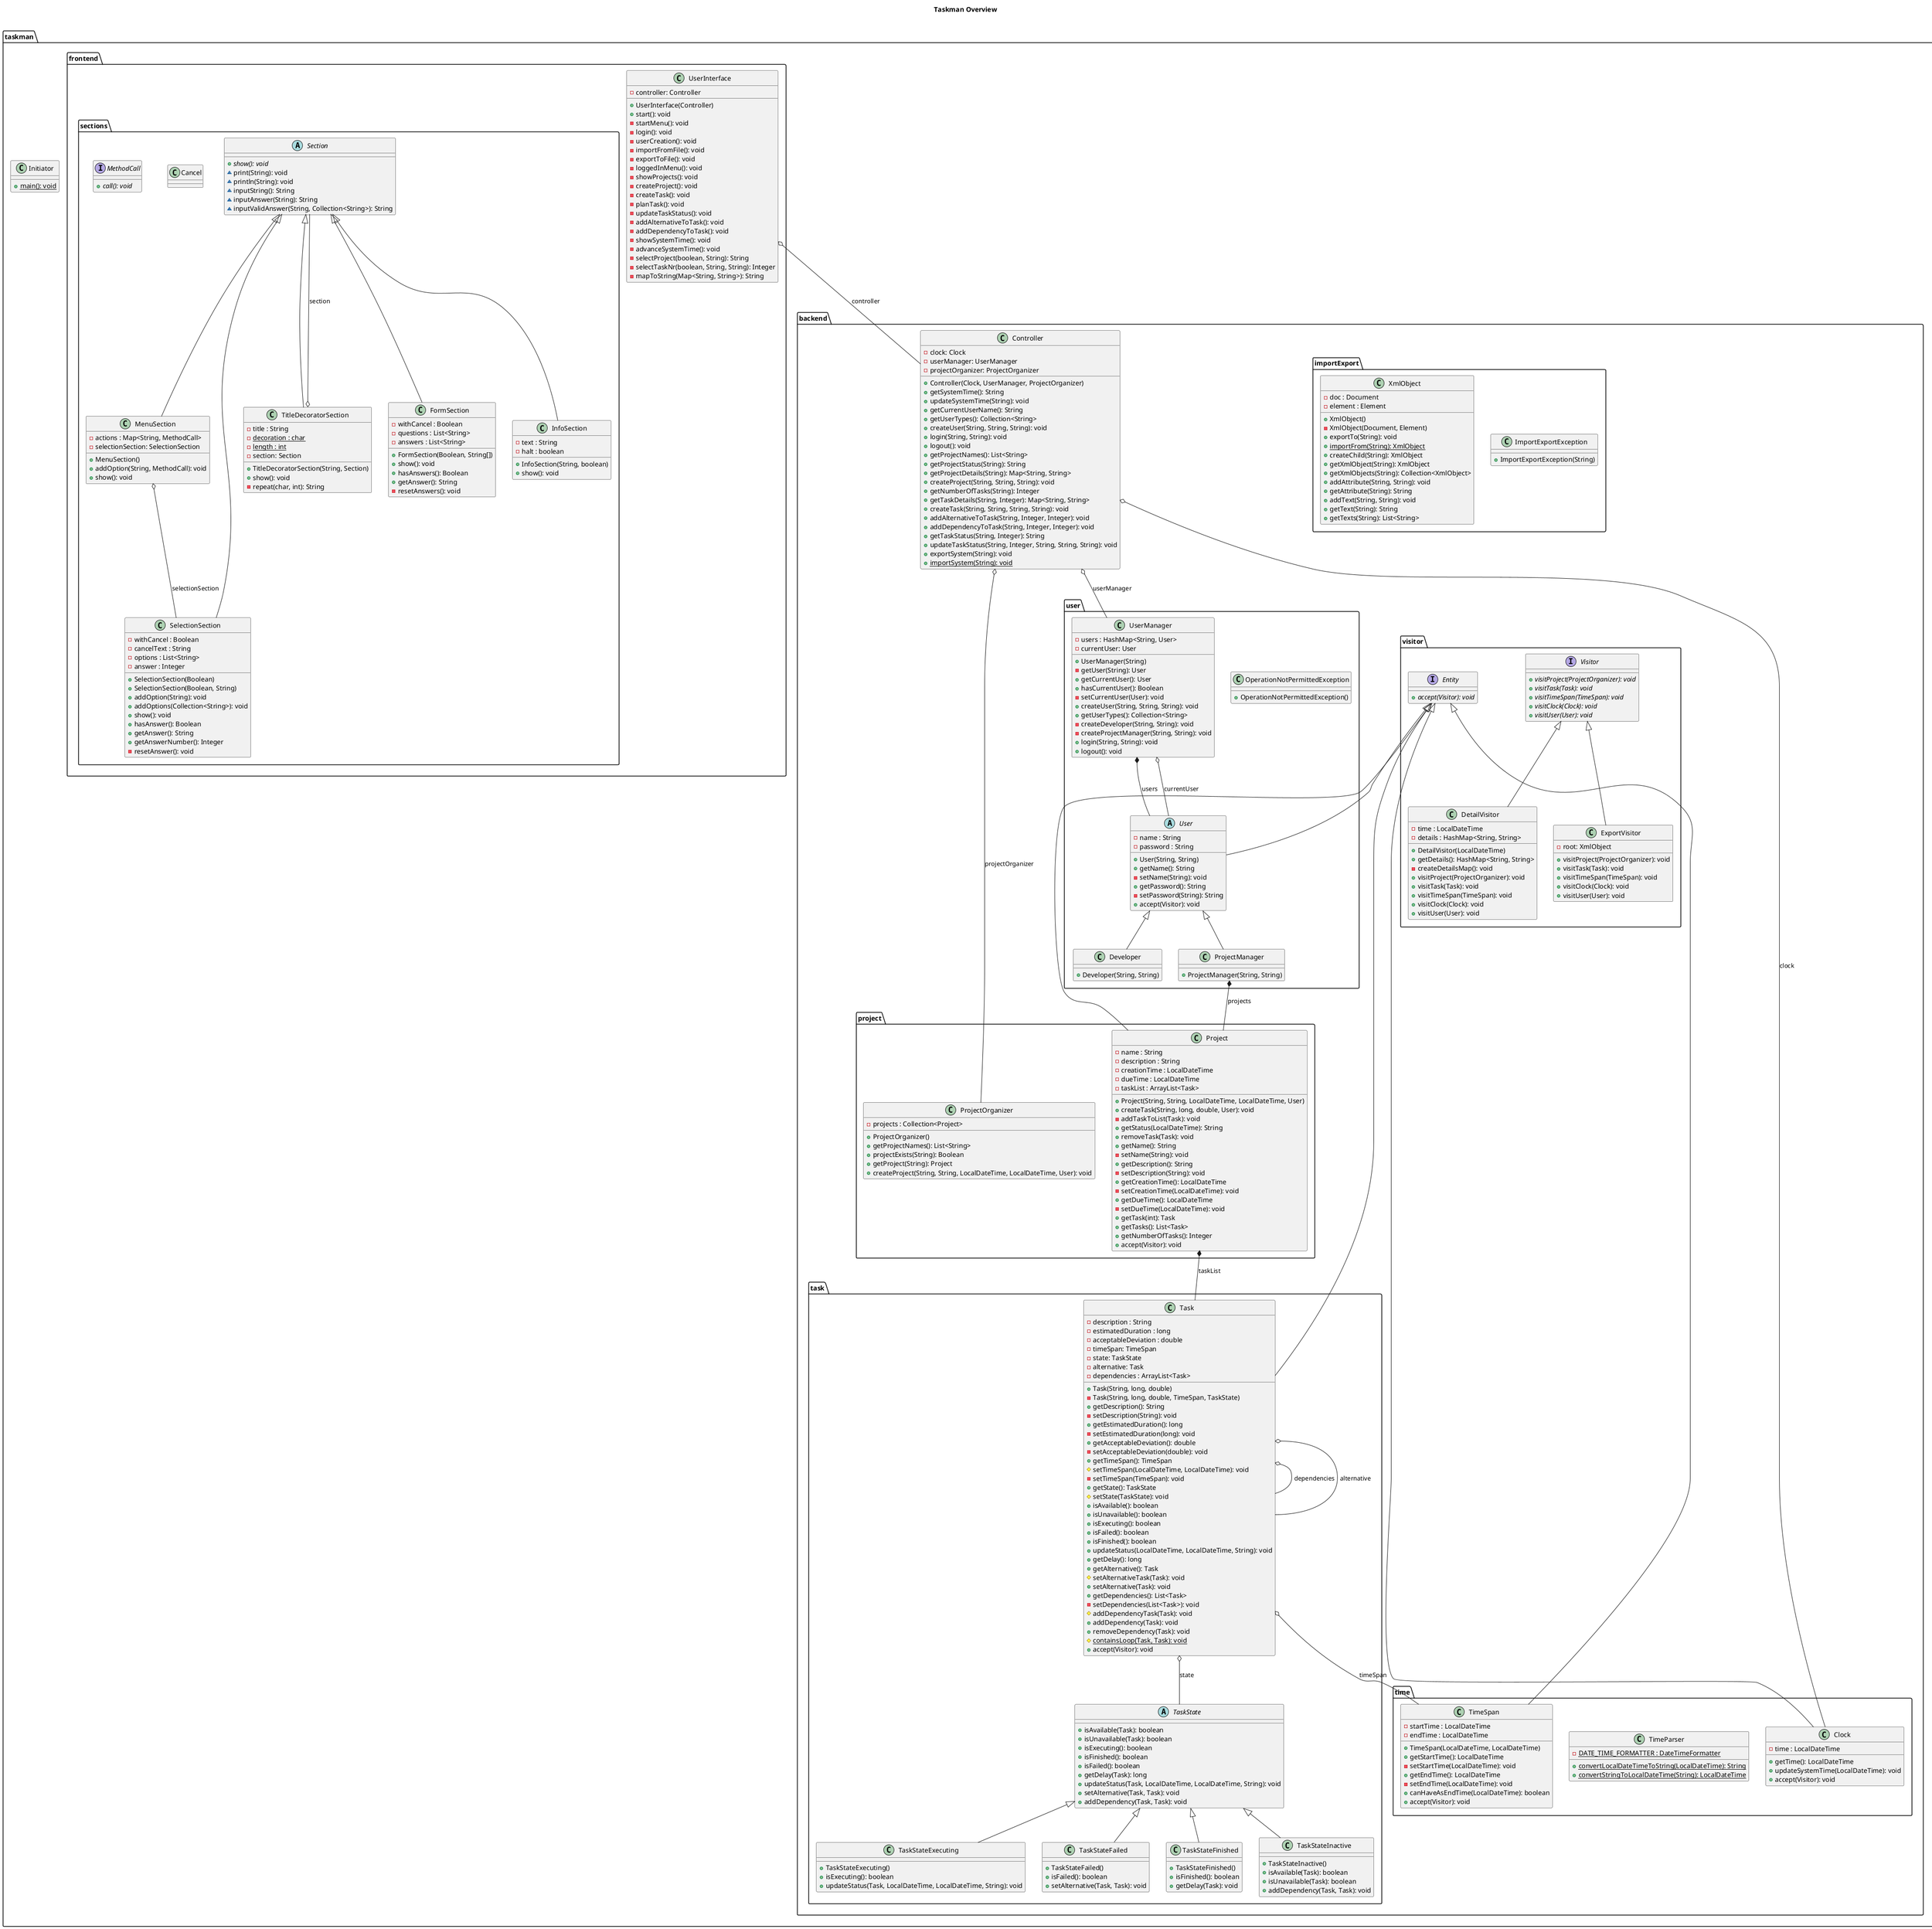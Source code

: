 @startuml

  title Taskman Overview\n

  package taskman {

    class Initiator {
        {static} + main(): void
    }

    package taskman.frontend {

      class UserInterface {
          - controller: Controller

          + UserInterface(Controller)
          + start(): void
          - startMenu(): void
          - login(): void
          - userCreation(): void
          - importFromFile(): void
          - exportToFile(): void
          - loggedInMenu(): void
          - showProjects(): void
          - createProject(): void
          - createTask(): void
          - planTask(): void
          - updateTaskStatus(): void
          - addAlternativeToTask(): void
          - addDependencyToTask(): void
          - showSystemTime(): void
          - advanceSystemTime(): void
          - selectProject(boolean, String): String
          - selectTaskNr(boolean, String, String): Integer
          - mapToString(Map<String, String>): String
      }

      package taskman.frontend.sections {

        class Cancel {
        }

        interface MethodCall {
            {abstract} + call(): void
        }

        abstract class Section {
            {abstract} + show(): void
            ~ print(String): void
            ~ println(String): void
            ~ inputString(): String
            ~ inputAnswer(String): String
            ~ inputValidAnswer(String, Collection<String>): String
        }

        class FormSection {
            - withCancel : Boolean
            - questions : List<String>
            - answers : List<String>

            + FormSection(Boolean, String[])
            + show(): void
            + hasAnswers(): Boolean
            + getAnswer(): String
            - resetAnswers(): void
        }

        class InfoSection {
            - text : String
            - halt : boolean

            + InfoSection(String, boolean)
            + show(): void
        }

        class MenuSection {
            - actions : Map<String, MethodCall>
            - selectionSection: SelectionSection

            + MenuSection()
            + addOption(String, MethodCall): void
            + show(): void
        }

        class SelectionSection {
            - withCancel : Boolean
            - cancelText : String
            - options : List<String>
            - answer : Integer

            + SelectionSection(Boolean)
            + SelectionSection(Boolean, String)
            + addOption(String): void
            + addOptions(Collection<String>): void
            + show(): void
            + hasAnswer(): Boolean
            + getAnswer(): String
            + getAnswerNumber(): Integer
            - resetAnswer(): void
        }

        class TitleDecoratorSection {
            - title : String
            {static} - decoration : char
            {static} - length : int
            - section: Section

            + TitleDecoratorSection(String, Section)
            + show(): void
            - repeat(char, int): String
        }
      }
    }

    package taskman.backend {

      class Controller {
          - clock: Clock
          - userManager: UserManager
          - projectOrganizer: ProjectOrganizer

          + Controller(Clock, UserManager, ProjectOrganizer)
          + getSystemTime(): String
          + updateSystemTime(String): void
          + getCurrentUserName(): String
          + getUserTypes(): Collection<String>
          + createUser(String, String, String): void
          + login(String, String): void
          + logout(): void
          + getProjectNames(): List<String>
          + getProjectStatus(String): String
          + getProjectDetails(String): Map<String, String>
          + createProject(String, String, String): void
          + getNumberOfTasks(String): Integer
          + getTaskDetails(String, Integer): Map<String, String>
          + createTask(String, String, String, String): void
          + addAlternativeToTask(String, Integer, Integer): void
          + addDependencyToTask(String, Integer, Integer): void
          + getTaskStatus(String, Integer): String
          + updateTaskStatus(String, Integer, String, String, String): void
          + exportSystem(String): void
          {static} + importSystem(String): void
      }

      package taskman.backend.time {

        class Clock {
            - time : LocalDateTime

            + getTime(): LocalDateTime
            + updateSystemTime(LocalDateTime): void
            + accept(Visitor): void
        }

        class TimeParser {
            {static} - DATE_TIME_FORMATTER : DateTimeFormatter

            {static} + convertLocalDateTimeToString(LocalDateTime): String
            {static} + convertStringToLocalDateTime(String): LocalDateTime
        }

        class TimeSpan {
            - startTime : LocalDateTime
            - endTime : LocalDateTime

            + TimeSpan(LocalDateTime, LocalDateTime)
            + getStartTime(): LocalDateTime
            - setStartTime(LocalDateTime): void
            + getEndTime(): LocalDateTime
            - setEndTime(LocalDateTime): void
            + canHaveAsEndTime(LocalDateTime): boolean
            + accept(Visitor): void
        }
      }

      package taskman.backend.importExport {
        class ImportExportException {
            + ImportExportException(String)
        }

        class XmlObject {
            - doc : Document
            - element : Element

            + XmlObject()
            - XmlObject(Document, Element)
            + exportTo(String): void
            {static} + importFrom(String): XmlObject
            + createChild(String): XmlObject
            + getXmlObject(String): XmlObject
            + getXmlObjects(String): Collection<XmlObject>
            + addAttribute(String, String): void
            + getAttribute(String): String
            + addText(String, String): void
            + getText(String): String
            + getTexts(String): List<String>
        }
      }

      package taskman.backend.visitor {

        interface Entity {
            {abstract} + accept(Visitor): void
        }

        interface Visitor {
            {abstract} + visitProject(ProjectOrganizer): void
            {abstract} + visitTask(Task): void
            {abstract} + visitTimeSpan(TimeSpan): void
            {abstract} + visitClock(Clock): void
            {abstract} + visitUser(User): void
        }

        class DetailVisitor {
            - time : LocalDateTime
            - details : HashMap<String, String>

            + DetailVisitor(LocalDateTime)
            + getDetails(): HashMap<String, String>
            - createDetailsMap(): void
            + visitProject(ProjectOrganizer): void
            + visitTask(Task): void
            + visitTimeSpan(TimeSpan): void
            + visitClock(Clock): void
            + visitUser(User): void
        }

        class ExportVisitor {
            - root: XmlObject

            + visitProject(ProjectOrganizer): void
            + visitTask(Task): void
            + visitTimeSpan(TimeSpan): void
            + visitClock(Clock): void
            + visitUser(User): void
        }
      }

      package taskman.backend.project {

        class ProjectOrganizer {
            - projects : Collection<Project>

            + ProjectOrganizer()
            + getProjectNames(): List<String>
            + projectExists(String): Boolean
            + getProject(String): Project
            + createProject(String, String, LocalDateTime, LocalDateTime, User): void
        }

        class Project {
            - name : String
            - description : String
            - creationTime : LocalDateTime
            - dueTime : LocalDateTime
            - taskList : ArrayList<Task>

            + Project(String, String, LocalDateTime, LocalDateTime, User)
            + createTask(String, long, double, User): void
            - addTaskToList(Task): void
            + getStatus(LocalDateTime): String
            + removeTask(Task): void
            + getName(): String
            - setName(String): void
            + getDescription(): String
            - setDescription(String): void
            + getCreationTime(): LocalDateTime
            - setCreationTime(LocalDateTime): void
            + getDueTime(): LocalDateTime
            - setDueTime(LocalDateTime): void
            + getTask(int): Task
            + getTasks(): List<Task>
            + getNumberOfTasks(): Integer
            + accept(Visitor): void
        }
      }

      package taskman.backend.task {
        class Task {
            - description : String
            - estimatedDuration : long
            - acceptableDeviation : double
            - timeSpan: TimeSpan
            - state: TaskState
            - alternative: Task
            - dependencies : ArrayList<Task>

            + Task(String, long, double)
            - Task(String, long, double, TimeSpan, TaskState)
            + getDescription(): String
            - setDescription(String): void
            + getEstimatedDuration(): long
            - setEstimatedDuration(long): void
            + getAcceptableDeviation(): double
            - setAcceptableDeviation(double): void
            + getTimeSpan(): TimeSpan
            # setTimeSpan(LocalDateTime, LocalDateTime): void
            - setTimeSpan(TimeSpan): void
            + getState(): TaskState
            # setState(TaskState): void
            + isAvailable(): boolean
            + isUnavailable(): boolean
            + isExecuting(): boolean
            + isFailed(): boolean
            + isFinished(): boolean
            + updateStatus(LocalDateTime, LocalDateTime, String): void
            + getDelay(): long
            + getAlternative(): Task
            # setAlternativeTask(Task): void
            + setAlternative(Task): void
            + getDependencies(): List<Task>
            - setDependencies(List<Task>): void
            # addDependencyTask(Task): void
            + addDependency(Task): void
            + removeDependency(Task): void
            {static} # containsLoop(Task, Task): void
            + accept(Visitor): void
        }

        abstract class TaskState {
            + isAvailable(Task): boolean
            + isUnavailable(Task): boolean
            + isExecuting(): boolean
            + isFinished(): boolean
            + isFailed(): boolean
            + getDelay(Task): long
            + updateStatus(Task, LocalDateTime, LocalDateTime, String): void
            + setAlternative(Task, Task): void
            + addDependency(Task, Task): void
        }

        class TaskStateExecuting {
            + TaskStateExecuting()
            + isExecuting(): boolean
            + updateStatus(Task, LocalDateTime, LocalDateTime, String): void
        }

        class TaskStateFailed {
            + TaskStateFailed()
            + isFailed(): boolean
            + setAlternative(Task, Task): void
        }

        class TaskStateFinished {
            + TaskStateFinished()
            + isFinished(): boolean
            + getDelay(Task): void
        }

        class TaskStateInactive {
            + TaskStateInactive()
            + isAvailable(Task): boolean
            + isUnavailable(Task): boolean
            + addDependency(Task, Task): void
        }
      }

      package taskman.backend.user {

        class OperationNotPermittedException {
            + OperationNotPermittedException()
        }

        class UserManager {
            - users : HashMap<String, User>
            - currentUser: User

            + UserManager(String)
            - getUser(String): User
            + getCurrentUser(): User
            + hasCurrentUser(): Boolean
            - setCurrentUser(User): void
            + createUser(String, String, String): void
            + getUserTypes(): Collection<String>
            - createDeveloper(String, String): void
            - createProjectManager(String, String): void
            + login(String, String): void
            + logout(): void
        }

        abstract class User {
            - name : String
            - password : String

            + User(String, String)
            + getName(): String
            - setName(String): void
            + getPassword(): String
            - setPassword(String): String
            + accept(Visitor): void
        }

        class Developer {
            + Developer(String, String)
        }

        class ProjectManager {
            + ProjectManager(String, String)
        }
      }
    }
  }


  Task o-- Task: dependencies
  UserManager *-- User: users
  ProjectManager *-- Project: projects
  Project *-- Task: taskList

  ExportVisitor -up-|> Visitor
  Clock -up-|> Entity
  Controller o-- Clock : clock
  Controller o-- UserManager : userManager
  Controller o-- ProjectOrganizer : projectOrganizer
  DetailVisitor -up-|> Visitor
  Developer -up-|> User
  FormSection -up-|> Section
  InfoSection -up-|> Section
  MenuSection -up-|> Section
  MenuSection o-- SelectionSection : selectionSection
  Project -up-|> Entity
  ProjectManager -up-|> User
  SelectionSection -up-|> Section
  Task -up-|> Entity
  Task o-- TimeSpan : timeSpan
  Task o-- TaskState : state
  Task o-- Task : alternative
  TaskStateExecuting -up-|> TaskState
  TaskStateFailed -up-|> TaskState
  TaskStateFinished -up-|> TaskState
  TaskStateInactive -up-|> TaskState
  TimeSpan -up-|> Entity
  TitleDecoratorSection -up-|> Section
  TitleDecoratorSection o-- Section : section
  User -up-|> Entity
  UserInterface o-- Controller : controller
  UserManager o-- User : currentUser

@enduml

